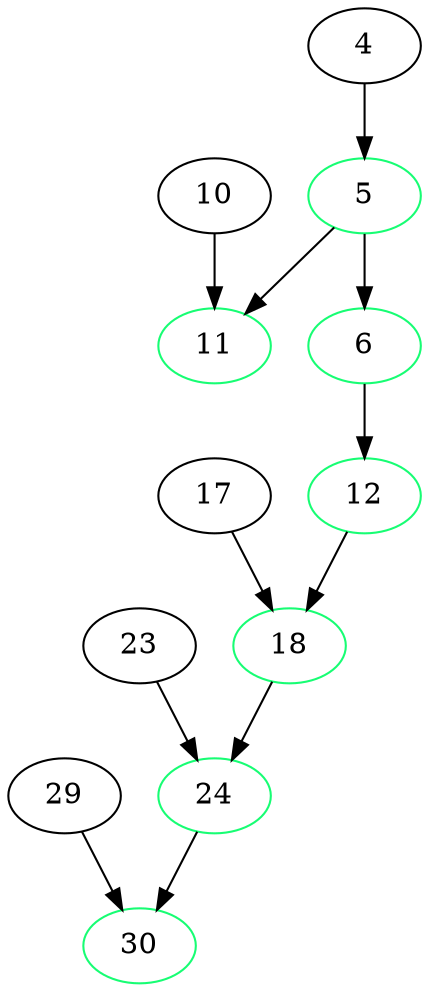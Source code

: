 digraph sample {
5 [color="#17fd73"];
11 [color="#17fd73"];
6 [color="#17fd73"];
12 [color="#17fd73"];
18 [color="#17fd73"];
24 [color="#17fd73"];
30 [color="#17fd73"];
4 -> 5[color="black"];
5 -> 11[color="black"];
5 -> 6[color="black"];
6 -> 12[color="black"];
10 -> 11[color="black"];
12 -> 18[color="black"];
17 -> 18[color="black"];
18 -> 24[color="black"];
23 -> 24[color="black"];
24 -> 30[color="black"];
29 -> 30[color="black"];
}